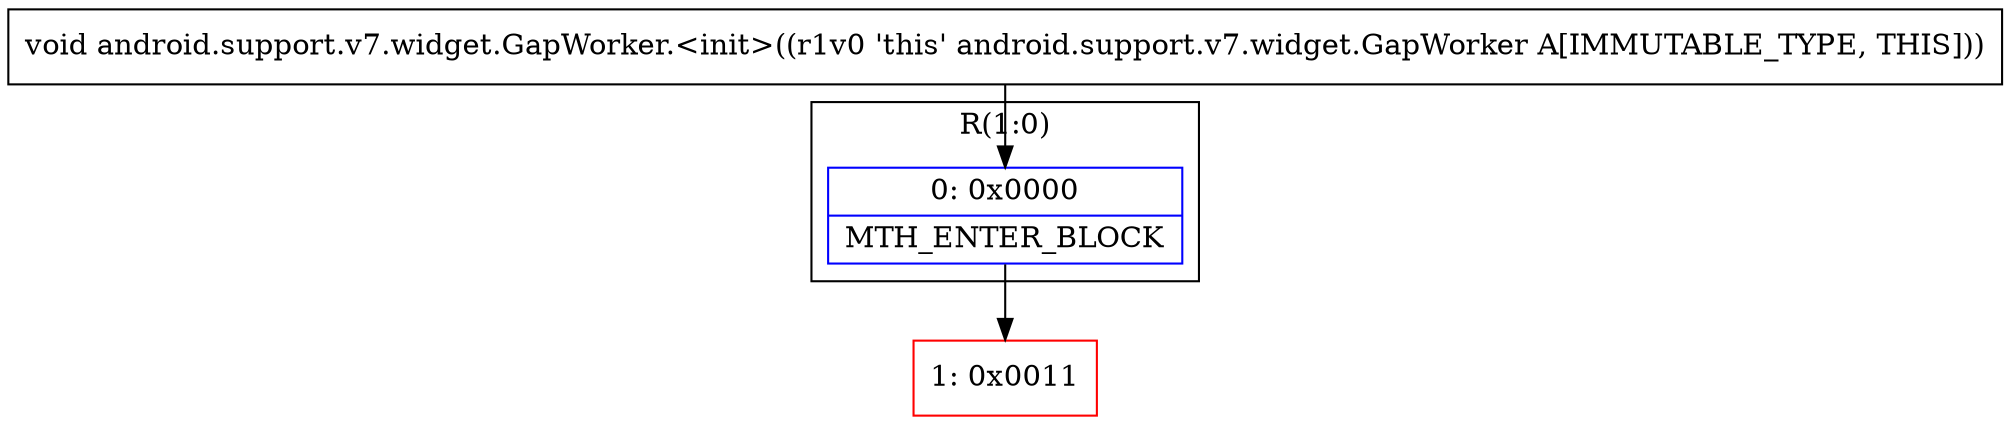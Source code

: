 digraph "CFG forandroid.support.v7.widget.GapWorker.\<init\>()V" {
subgraph cluster_Region_702593333 {
label = "R(1:0)";
node [shape=record,color=blue];
Node_0 [shape=record,label="{0\:\ 0x0000|MTH_ENTER_BLOCK\l}"];
}
Node_1 [shape=record,color=red,label="{1\:\ 0x0011}"];
MethodNode[shape=record,label="{void android.support.v7.widget.GapWorker.\<init\>((r1v0 'this' android.support.v7.widget.GapWorker A[IMMUTABLE_TYPE, THIS])) }"];
MethodNode -> Node_0;
Node_0 -> Node_1;
}

